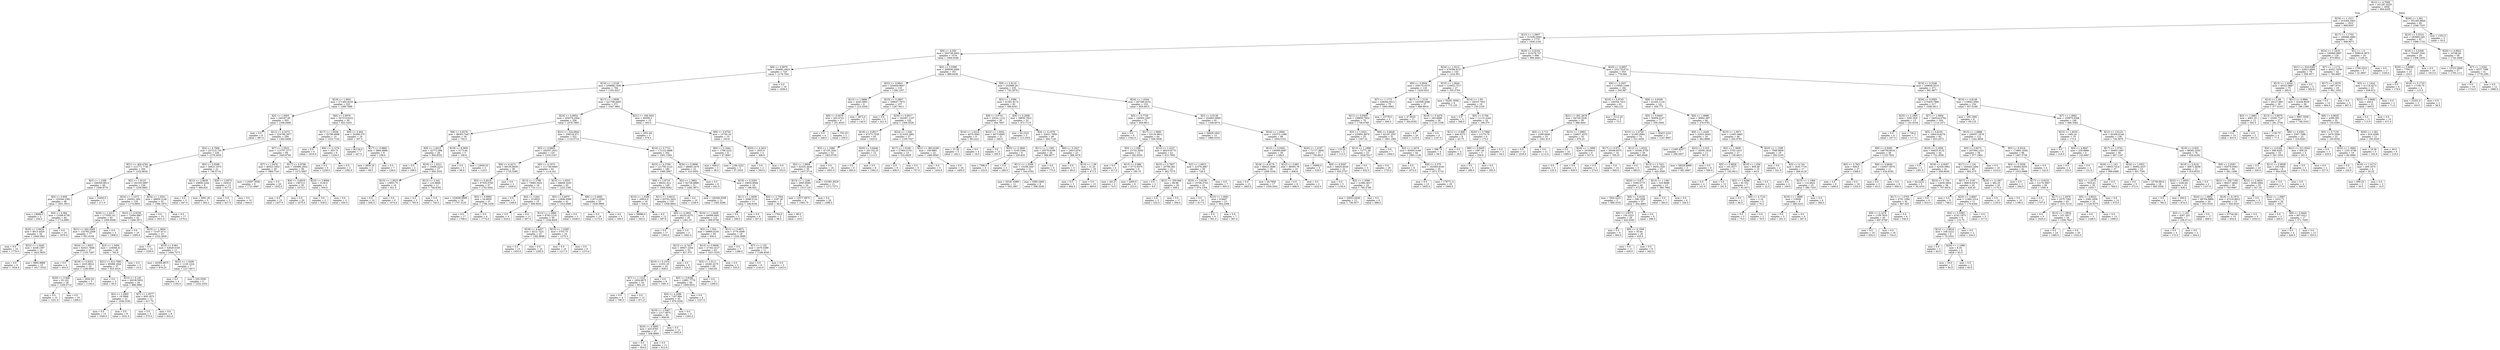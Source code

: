 digraph Tree {
node [shape=box] ;
0 [label="X[12] <= 4.7668\nmse = 331287.6255\nsamples = 2000\nvalue = 994.6205"] ;
1 [label="X[19] <= 1.1511\nmse = 315304.3563\nsamples = 1910\nvalue = 968.6047"] ;
0 -> 1 [labeldistance=2.5, labelangle=45, headlabel="True"] ;
2 [label="X[15] <= 1.0607\nmse = 313282.9361\nsamples = 1770\nvalue = 1000.2192"] ;
1 -> 2 ;
3 [label="X[9] <= 4.556\nmse = 293738.3943\nsamples = 1074\nvalue = 1084.9348"] ;
2 -> 3 ;
4 [label="X[8] <= 0.9979\nmse = 264681.6925\nsamples = 723\nvalue = 1179.7441"] ;
3 -> 4 ;
5 [label="X[16] <= 1.0128\nmse = 259888.1509\nsamples = 704\nvalue = 1162.0327"] ;
4 -> 5 ;
6 [label="X[19] <= 1.0651\nmse = 271462.9165\nsamples = 333\nvalue = 1289.7688"] ;
5 -> 6 ;
7 [label="X[4] <= 1.9303\nmse = 240187.09\nsamples = 303\nvalue = 1336.0495"] ;
6 -> 7 ;
8 [label="mse = 0.0\nsamples = 9\nvalue = 487.0"] ;
7 -> 8 ;
9 [label="X[12] <= 4.3472\nmse = 224796.2977\nsamples = 294\nvalue = 1362.0408"] ;
7 -> 9 ;
10 [label="X[4] <= 4.7906\nmse = 227215.755\nsamples = 226\nvalue = 1278.2035"] ;
9 -> 10 ;
11 [label="X[21] <= 404.4782\nmse = 212771.7745\nsamples = 205\nvalue = 1332.6634"] ;
10 -> 11 ;
12 [label="X[3] <= 1.1289\nmse = 206200.8013\nsamples = 49\nvalue = 1566.8776"] ;
11 -> 12 ;
13 [label="X[5] <= 0.858\nmse = 102044.2382\nsamples = 46\nvalue = 1651.3913"] ;
12 -> 13 ;
14 [label="mse = 13689.0\nsamples = 2\nvalue = 254.0"] ;
13 -> 14 ;
15 [label="X[4] <= 4.384\nmse = 13266.6736\nsamples = 44\nvalue = 1714.9091"] ;
13 -> 15 ;
16 [label="X[25] <= 3.9434\nmse = 8013.4429\nsamples = 34\nvalue = 1669.2941"] ;
15 -> 16 ;
17 [label="mse = 0.0\nsamples = 10\nvalue = 1779.0"] ;
16 -> 17 ;
18 [label="X[22] <= 1.0445\nmse = 4248.1597\nsamples = 24\nvalue = 1623.5833"] ;
16 -> 18 ;
19 [label="mse = 0.0\nsamples = 9\nvalue = 1634.0"] ;
18 -> 19 ;
20 [label="mse = 6692.8889\nsamples = 15\nvalue = 1617.3333"] ;
18 -> 20 ;
21 [label="mse = 0.0\nsamples = 10\nvalue = 1870.0"] ;
15 -> 21 ;
22 [label="mse = 14450.0\nsamples = 3\nvalue = 271.0"] ;
12 -> 22 ;
23 [label="X[2] <= 1.6123\nmse = 192193.0997\nsamples = 156\nvalue = 1259.0962"] ;
11 -> 23 ;
24 [label="X[24] <= 1.1072\nmse = 194501.264\nsamples = 124\nvalue = 1174.6855"] ;
23 -> 24 ;
25 [label="X[26] <= 1.2411\nmse = 177059.141\nsamples = 82\nvalue = 1009.9268"] ;
24 -> 25 ;
26 [label="X[21] <= 562.0569\nmse = 132783.2508\nsamples = 77\nvalue = 951.6104"] ;
25 -> 26 ;
27 [label="X[24] <= 1.0023\nmse = 62021.7648\nsamples = 37\nvalue = 1155.7297"] ;
26 -> 27 ;
28 [label="mse = 0.0\nsamples = 4\nvalue = 453.0"] ;
27 -> 28 ;
29 [label="X[19] <= 0.9322\nmse = 2425.9614\nsamples = 33\nvalue = 1240.9091"] ;
27 -> 29 ;
30 [label="X[20] <= 0.848\nmse = 55.102\nsamples = 28\nvalue = 1259.5714"] ;
29 -> 30 ;
31 [label="mse = 0.0\nsamples = 12\nvalue = 1251.0"] ;
30 -> 31 ;
32 [label="mse = 0.0\nsamples = 16\nvalue = 1266.0"] ;
30 -> 32 ;
33 [label="mse = 2830.24\nsamples = 5\nvalue = 1136.4"] ;
29 -> 33 ;
34 [label="X[2] <= 1.5454\nmse = 124048.41\nsamples = 40\nvalue = 762.8"] ;
26 -> 34 ;
35 [label="X[21] <= 613.7683\nmse = 85089.1644\nsamples = 37\nvalue = 823.4324"] ;
34 -> 35 ;
36 [label="mse = 0.0\nsamples = 3\nvalue = 85.0"] ;
35 -> 36 ;
37 [label="X[10] <= 6.145\nmse = 40238.5952\nsamples = 34\nvalue = 888.5882"] ;
35 -> 37 ;
38 [label="X[2] <= 1.2805\nmse = 19.5806\nsamples = 22\nvalue = 1036.3182"] ;
37 -> 38 ;
39 [label="mse = 0.0\nsamples = 13\nvalue = 1040.0"] ;
38 -> 39 ;
40 [label="mse = 0.0\nsamples = 9\nvalue = 1031.0"] ;
38 -> 40 ;
41 [label="X[7] <= 1.0577\nmse = 609.1875\nsamples = 12\nvalue = 617.75"] ;
37 -> 41 ;
42 [label="mse = 0.0\nsamples = 3\nvalue = 575.0"] ;
41 -> 42 ;
43 [label="mse = 0.0\nsamples = 9\nvalue = 632.0"] ;
41 -> 43 ;
44 [label="mse = 0.0\nsamples = 3\nvalue = 15.0"] ;
34 -> 44 ;
45 [label="mse = 0.0\nsamples = 5\nvalue = 1908.0"] ;
25 -> 45 ;
46 [label="X[22] <= 0.9239\nmse = 72084.0867\nsamples = 42\nvalue = 1496.3571"] ;
24 -> 46 ;
47 [label="mse = 0.0\nsamples = 19\nvalue = 1695.0"] ;
46 -> 47 ;
48 [label="X[25] <= 1.3854\nmse = 72107.6711\nsamples = 23\nvalue = 1332.2609"] ;
46 -> 48 ;
49 [label="mse = 0.0\nsamples = 12\nvalue = 1550.0"] ;
48 -> 49 ;
50 [label="X[19] <= 0.961\nmse = 42628.0165\nsamples = 11\nvalue = 1094.7273"] ;
48 -> 50 ;
51 [label="mse = 42304.6875\nsamples = 4\nvalue = 879.25"] ;
50 -> 51 ;
52 [label="X[22] <= 1.0209\nmse = 1120.1224\nsamples = 7\nvalue = 1217.8571"] ;
50 -> 52 ;
53 [label="mse = 0.0\nsamples = 4\nvalue = 1192.0"] ;
52 -> 53 ;
54 [label="mse = 533.5556\nsamples = 3\nvalue = 1252.3333"] ;
52 -> 54 ;
55 [label="X[24] <= 1.0351\nmse = 48650.2148\nsamples = 32\nvalue = 1586.1875"] ;
23 -> 55 ;
56 [label="mse = 0.0\nsamples = 15\nvalue = 1821.0"] ;
55 -> 56 ;
57 [label="mse = 0.0\nsamples = 17\nvalue = 1379.0"] ;
55 -> 57 ;
58 [label="X[0] <= 3.9268\nmse = 56631.1973\nsamples = 21\nvalue = 746.5714"] ;
10 -> 58 ;
59 [label="X[12] <= 2.8639\nmse = 20809.2344\nsamples = 8\nvalue = 469.625"] ;
58 -> 59 ;
60 [label="mse = 0.0\nsamples = 3\nvalue = 647.0"] ;
59 -> 60 ;
61 [label="mse = 3091.36\nsamples = 5\nvalue = 363.2"] ;
59 -> 61 ;
62 [label="X[9] <= 2.8575\nmse = 2430.0\nsamples = 13\nvalue = 917.0"] ;
58 -> 62 ;
63 [label="mse = 0.0\nsamples = 3\nvalue = 827.0"] ;
62 -> 63 ;
64 [label="mse = 0.0\nsamples = 10\nvalue = 944.0"] ;
62 -> 64 ;
65 [label="X[7] <= 1.0523\nmse = 115757.2777\nsamples = 68\nvalue = 1640.6765"] ;
9 -> 65 ;
66 [label="X[7] <= 1.0476\nmse = 46523.1653\nsamples = 29\nvalue = 1866.7241"] ;
65 -> 66 ;
67 [label="mse = 119397.5556\nsamples = 9\nvalue = 1721.6667"] ;
66 -> 67 ;
68 [label="mse = 0.0\nsamples = 20\nvalue = 1932.0"] ;
66 -> 68 ;
69 [label="X[17] <= 0.9798\nmse = 100990.2932\nsamples = 39\nvalue = 1472.5897"] ;
65 -> 69 ;
70 [label="X[4] <= 3.6919\nmse = 13872.0\nsamples = 35\nvalue = 1573.0"] ;
69 -> 70 ;
71 [label="mse = 0.0\nsamples = 15\nvalue = 1437.0"] ;
70 -> 71 ;
72 [label="mse = 0.0\nsamples = 20\nvalue = 1675.0"] ;
70 -> 72 ;
73 [label="X[23] <= 2.9084\nmse = 3136.0\nsamples = 4\nvalue = 594.0"] ;
69 -> 73 ;
74 [label="mse = 0.0\nsamples = 2\nvalue = 538.0"] ;
73 -> 74 ;
75 [label="mse = 0.0\nsamples = 2\nvalue = 650.0"] ;
73 -> 75 ;
76 [label="X[6] <= 2.9676\nmse = 347219.6222\nsamples = 30\nvalue = 822.3333"] ;
6 -> 76 ;
77 [label="X[17] <= 1.0036\nmse = 32796.4898\nsamples = 14\nvalue = 1410.7143"] ;
76 -> 77 ;
78 [label="mse = 0.0\nsamples = 6\nvalue = 1619.0"] ;
77 -> 78 ;
79 [label="X[6] <= 2.1276\nmse = 453.75\nsamples = 8\nvalue = 1254.5"] ;
77 -> 79 ;
80 [label="mse = 0.0\nsamples = 5\nvalue = 1238.0"] ;
79 -> 80 ;
81 [label="mse = 0.0\nsamples = 3\nvalue = 1282.0"] ;
79 -> 81 ;
82 [label="X[0] <= 3.464\nmse = 54368.375\nsamples = 16\nvalue = 307.5"] ;
76 -> 82 ;
83 [label="mse = 82134.0\nsamples = 7\nvalue = 447.0"] ;
82 -> 83 ;
84 [label="X[17] <= 0.9893\nmse = 5864.8889\nsamples = 9\nvalue = 199.0"] ;
82 -> 84 ;
85 [label="mse = 4830.25\nsamples = 2\nvalue = 69.5"] ;
84 -> 85 ;
86 [label="mse = 0.0\nsamples = 7\nvalue = 236.0"] ;
84 -> 86 ;
87 [label="X[17] <= 1.0656\nmse = 221708.4405\nsamples = 371\nvalue = 1047.3801"] ;
5 -> 87 ;
88 [label="X[24] <= 0.9954\nmse = 204576.3364\nsamples = 356\nvalue = 1078.7865"] ;
87 -> 88 ;
89 [label="X[8] <= 0.9278\nmse = 98363.7647\nsamples = 34\nvalue = 702.0"] ;
88 -> 89 ;
90 [label="X[9] <= 1.9215\nmse = 42772.088\nsamples = 29\nvalue = 804.6552"] ;
89 -> 90 ;
91 [label="mse = 0.0\nsamples = 2\nvalue = 188.0"] ;
90 -> 91 ;
92 [label="X[16] <= 1.0311\nmse = 15686.2222\nsamples = 27\nvalue = 850.3333"] ;
90 -> 92 ;
93 [label="X[15] <= 1.0023\nmse = 13953.75\nsamples = 16\nvalue = 921.5"] ;
92 -> 93 ;
94 [label="mse = 0.0\nsamples = 10\nvalue = 830.0"] ;
93 -> 94 ;
95 [label="mse = 0.0\nsamples = 6\nvalue = 1074.0"] ;
93 -> 95 ;
96 [label="X[12] <= 2.542\nmse = 123.9669\nsamples = 11\nvalue = 746.8182"] ;
92 -> 96 ;
97 [label="mse = 0.0\nsamples = 3\nvalue = 765.0"] ;
96 -> 97 ;
98 [label="mse = 0.0\nsamples = 8\nvalue = 740.0"] ;
96 -> 98 ;
99 [label="X[18] <= 8.0691\nmse = 5173.44\nsamples = 5\nvalue = 106.6"] ;
89 -> 99 ;
100 [label="mse = 0.0\nsamples = 3\nvalue = 98.0"] ;
99 -> 100 ;
101 [label="mse = 12656.25\nsamples = 2\nvalue = 119.5"] ;
99 -> 101 ;
102 [label="X[21] <= 524.6844\nmse = 199218.071\nsamples = 322\nvalue = 1118.5714"] ;
88 -> 102 ;
103 [label="X[3] <= 0.9603\nmse = 182557.3531\nsamples = 120\nvalue = 1316.2167"] ;
102 -> 103 ;
104 [label="X[6] <= 4.4271\nmse = 69136.8639\nsamples = 39\nvalue = 1735.5385"] ;
103 -> 104 ;
105 [label="X[5] <= 0.8218\nmse = 67555.0782\nsamples = 37\nvalue = 1752.0541"] ;
104 -> 105 ;
106 [label="mse = 152648.5898\nsamples = 16\nvalue = 1707.3125"] ;
105 -> 106 ;
107 [label="X[3] <= 0.8965\nmse = 34.6939\nsamples = 21\nvalue = 1786.1429"] ;
105 -> 107 ;
108 [label="mse = 0.0\nsamples = 17\nvalue = 1789.0"] ;
107 -> 108 ;
109 [label="mse = 0.0\nsamples = 4\nvalue = 1774.0"] ;
107 -> 109 ;
110 [label="mse = 0.0\nsamples = 2\nvalue = 1430.0"] ;
104 -> 110 ;
111 [label="X[0] <= 4.1873\nmse = 111746.0945\nsamples = 81\nvalue = 1114.321"] ;
103 -> 111 ;
112 [label="X[13] <= 1.2786\nmse = 75883.5432\nsamples = 18\nvalue = 733.1111"] ;
111 -> 112 ;
113 [label="mse = 0.0\nsamples = 3\nvalue = 1349.0"] ;
112 -> 113 ;
114 [label="X[0] <= 3.043\nmse = 23.6622\nsamples = 15\nvalue = 609.9333"] ;
112 -> 114 ;
115 [label="mse = 0.0\nsamples = 4\nvalue = 618.0"] ;
114 -> 115 ;
116 [label="mse = 0.0\nsamples = 11\nvalue = 607.0"] ;
114 -> 116 ;
117 [label="X[15] <= 1.0553\nmse = 68609.3243\nsamples = 63\nvalue = 1223.2381"] ;
111 -> 117 ;
118 [label="X[5] <= 0.8975\nmse = 12846.9566\nsamples = 41\nvalue = 1323.6585"] ;
117 -> 118 ;
119 [label="X[13] <= 1.2889\nmse = 8793.1216\nsamples = 39\nvalue = 1338.8205"] ;
118 -> 119 ;
120 [label="X[18] <= 8.4427\nmse = 6212.7221\nsamples = 23\nvalue = 1382.8696"] ;
119 -> 120 ;
121 [label="mse = 0.0\nsamples = 13\nvalue = 1452.0"] ;
120 -> 121 ;
122 [label="mse = 0.0\nsamples = 10\nvalue = 1293.0"] ;
120 -> 122 ;
123 [label="X[15] <= 1.0285\nmse = 5703.75\nsamples = 16\nvalue = 1275.5"] ;
119 -> 123 ;
124 [label="mse = 0.0\nsamples = 10\nvalue = 1217.0"] ;
123 -> 124 ;
125 [label="mse = 0.0\nsamples = 6\nvalue = 1373.0"] ;
123 -> 125 ;
126 [label="mse = 0.0\nsamples = 2\nvalue = 1028.0"] ;
118 -> 126 ;
127 [label="X[6] <= 5.3685\nmse = 118712.6281\nsamples = 22\nvalue = 1036.0909"] ;
117 -> 127 ;
128 [label="mse = 0.0\nsamples = 19\nvalue = 1173.0"] ;
127 -> 128 ;
129 [label="mse = 0.0\nsamples = 3\nvalue = 169.0"] ;
127 -> 129 ;
130 [label="X[10] <= 5.7731\nmse = 172123.5888\nsamples = 202\nvalue = 1001.1584"] ;
102 -> 130 ;
131 [label="X[23] <= 4.2706\nmse = 121792.3122\nsamples = 180\nvalue = 1085.5667"] ;
130 -> 131 ;
132 [label="X[9] <= 2.8719\nmse = 86241.612\nsamples = 149\nvalue = 1000.9262"] ;
131 -> 132 ;
133 [label="X[15] <= 1.0348\nmse = 20910.0\nsamples = 16\nvalue = 526.0"] ;
132 -> 133 ;
134 [label="mse = 38988.0\nsamples = 4\nvalue = 343.0"] ;
133 -> 134 ;
135 [label="mse = 0.0\nsamples = 12\nvalue = 587.0"] ;
133 -> 135 ;
136 [label="X[11] <= 0.8415\nmse = 63702.3422\nsamples = 133\nvalue = 1058.0602"] ;
132 -> 136 ;
137 [label="X[0] <= 4.2603\nmse = 44232.4275\nsamples = 20\nvalue = 1391.35"] ;
136 -> 137 ;
138 [label="mse = 0.0\nsamples = 17\nvalue = 1303.0"] ;
137 -> 138 ;
139 [label="mse = 0.0\nsamples = 3\nvalue = 1892.0"] ;
137 -> 139 ;
140 [label="X[16] <= 1.0428\nmse = 44008.0481\nsamples = 113\nvalue = 999.0708"] ;
136 -> 140 ;
141 [label="X[2] <= 1.554\nmse = 39985.0105\nsamples = 95\nvalue = 956.0"] ;
140 -> 141 ;
142 [label="X[12] <= 4.7415\nmse = 39927.2344\nsamples = 32\nvalue = 827.375"] ;
141 -> 142 ;
143 [label="X[10] <= 5.1474\nmse = 12331.25\nsamples = 24\nvalue = 928.5"] ;
142 -> 143 ;
144 [label="X[7] <= 1.1315\nmse = 1054.6875\nsamples = 16\nvalue = 852.25"] ;
143 -> 144 ;
145 [label="mse = 0.0\nsamples = 4\nvalue = 796.0"] ;
144 -> 145 ;
146 [label="mse = 0.0\nsamples = 12\nvalue = 871.0"] ;
144 -> 146 ;
147 [label="mse = 0.0\nsamples = 8\nvalue = 1081.0"] ;
143 -> 147 ;
148 [label="mse = 0.0\nsamples = 8\nvalue = 524.0"] ;
142 -> 148 ;
149 [label="X[13] <= 0.9608\nmse = 27342.4127\nsamples = 63\nvalue = 1021.3333"] ;
141 -> 149 ;
150 [label="X[3] <= 1.0111\nmse = 16292.2275\nsamples = 60\nvalue = 1045.65"] ;
149 -> 150 ;
151 [label="X[5] <= 0.8346\nmse = 12881.7776\nsamples = 49\nvalue = 1009.6531"] ;
150 -> 151 ;
152 [label="X[0] <= 4.1096\nmse = 7167.894\nsamples = 43\nvalue = 979.3256"] ;
151 -> 152 ;
153 [label="X[19] <= 1.0467\nmse = 1217.4975\nsamples = 40\nvalue = 958.05"] ;
152 -> 153 ;
154 [label="X[25] <= 3.5993\nmse = 425.8765\nsamples = 27\nvalue = 936.8889"] ;
153 -> 154 ;
155 [label="mse = 0.0\nsamples = 16\nvalue = 954.0"] ;
154 -> 155 ;
156 [label="mse = 0.0\nsamples = 11\nvalue = 912.0"] ;
154 -> 156 ;
157 [label="mse = 0.0\nsamples = 13\nvalue = 1002.0"] ;
153 -> 157 ;
158 [label="mse = 0.0\nsamples = 3\nvalue = 1263.0"] ;
152 -> 158 ;
159 [label="mse = 0.0\nsamples = 6\nvalue = 1227.0"] ;
151 -> 159 ;
160 [label="mse = 0.0\nsamples = 11\nvalue = 1206.0"] ;
150 -> 160 ;
161 [label="mse = 0.0\nsamples = 3\nvalue = 535.0"] ;
149 -> 161 ;
162 [label="X[11] <= 0.8971\nmse = 3776.4599\nsamples = 18\nvalue = 1226.3889"] ;
140 -> 162 ;
163 [label="mse = 0.0\nsamples = 7\nvalue = 1286.0"] ;
162 -> 163 ;
164 [label="X[7] <= 1.132\nmse = 2479.3388\nsamples = 11\nvalue = 1188.4545"] ;
162 -> 164 ;
165 [label="mse = 0.0\nsamples = 6\nvalue = 1143.0"] ;
164 -> 165 ;
166 [label="mse = 0.0\nsamples = 5\nvalue = 1243.0"] ;
164 -> 166 ;
167 [label="X[2] <= 1.3862\nmse = 92728.6889\nsamples = 31\nvalue = 1492.3871"] ;
131 -> 167 ;
168 [label="mse = 0.0\nsamples = 10\nvalue = 1339.0"] ;
167 -> 168 ;
169 [label="mse = 120346.5306\nsamples = 21\nvalue = 1565.4286"] ;
167 -> 169 ;
170 [label="X[26] <= 0.9698\nmse = 48685.2479\nsamples = 22\nvalue = 310.5455"] ;
130 -> 170 ;
171 [label="mse = 0.0\nsamples = 6\nvalue = 641.0"] ;
170 -> 171 ;
172 [label="X[18] <= 5.3293\nmse = 10635.8594\nsamples = 16\nvalue = 186.625"] ;
170 -> 172 ;
173 [label="X[11] <= 1.0939\nmse = 2098.5124\nsamples = 11\nvalue = 248.8182"] ;
172 -> 173 ;
174 [label="mse = 0.0\nsamples = 5\nvalue = 299.0"] ;
173 -> 174 ;
175 [label="mse = 0.0\nsamples = 6\nvalue = 207.0"] ;
173 -> 175 ;
176 [label="X[0] <= 3.7504\nmse = 2187.36\nsamples = 5\nvalue = 49.8"] ;
172 -> 176 ;
177 [label="mse = 1764.0\nsamples = 2\nvalue = 96.0"] ;
176 -> 177 ;
178 [label="mse = 98.0\nsamples = 3\nvalue = 19.0"] ;
176 -> 178 ;
179 [label="X[21] <= 169.3451\nmse = 49309.2\nsamples = 15\nvalue = 302.0"] ;
87 -> 179 ;
180 [label="mse = 1831.84\nsamples = 5\nvalue = 578.4"] ;
179 -> 180 ;
181 [label="X[8] <= 0.9754\nmse = 15750.16\nsamples = 10\nvalue = 163.8"] ;
179 -> 181 ;
182 [label="X[0] <= 3.1644\nmse = 1796.2222\nsamples = 6\nvalue = 67.6667"] ;
181 -> 182 ;
183 [label="mse = 648.0\nsamples = 3\nvalue = 38.0"] ;
182 -> 183 ;
184 [label="mse = 1184.2222\nsamples = 3\nvalue = 97.3333"] ;
182 -> 184 ;
185 [label="X[25] <= 4.3431\nmse = 2025.0\nsamples = 4\nvalue = 308.0"] ;
181 -> 185 ;
186 [label="mse = 0.0\nsamples = 2\nvalue = 263.0"] ;
185 -> 186 ;
187 [label="mse = 0.0\nsamples = 2\nvalue = 353.0"] ;
185 -> 187 ;
188 [label="mse = 0.0\nsamples = 19\nvalue = 1836.0"] ;
4 -> 188 ;
189 [label="X[0] <= 3.5399\nmse = 296936.2806\nsamples = 351\nvalue = 889.6439"] ;
3 -> 189 ;
190 [label="X[22] <= 0.9841\nmse = 254659.8647\nsamples = 116\nvalue = 1186.1207"] ;
189 -> 190 ;
191 [label="X[13] <= 1.0886\nmse = 4245.5802\nsamples = 9\nvalue = 214.5556"] ;
190 -> 191 ;
192 [label="X[8] <= 0.9479\nmse = 263.4722\nsamples = 6\nvalue = 251.8333"] ;
191 -> 192 ;
193 [label="mse = 0.0\nsamples = 4\nvalue = 248.0"] ;
192 -> 193 ;
194 [label="mse = 702.25\nsamples = 2\nvalue = 259.5"] ;
192 -> 194 ;
195 [label="mse = 3872.0\nsamples = 3\nvalue = 140.0"] ;
191 -> 195 ;
196 [label="X[10] <= 5.2897\nmse = 189647.7972\nsamples = 107\nvalue = 1267.8411"] ;
190 -> 196 ;
197 [label="mse = 0.0\nsamples = 5\nvalue = 421.0"] ;
196 -> 197 ;
198 [label="X[20] <= 0.9017\nmse = 162067.1107\nsamples = 102\nvalue = 1309.3529"] ;
196 -> 198 ;
199 [label="X[18] <= 9.8517\nmse = 97273.7538\nsamples = 65\nvalue = 1423.0"] ;
198 -> 199 ;
200 [label="X[3] <= 1.1689\nmse = 47155.1641\nsamples = 53\nvalue = 1493.0755"] ;
199 -> 200 ;
201 [label="X[3] <= 1.0906\nmse = 62335.4449\nsamples = 35\nvalue = 1437.5714"] ;
200 -> 201 ;
202 [label="X[13] <= 1.1246\nmse = 3093.8594\nsamples = 24\nvalue = 1513.125"] ;
201 -> 202 ;
203 [label="mse = 12577.6875\nsamples = 4\nvalue = 1583.75"] ;
202 -> 203 ;
204 [label="mse = 0.0\nsamples = 20\nvalue = 1499.0"] ;
202 -> 204 ;
205 [label="mse = 151961.6529\nsamples = 11\nvalue = 1272.7273"] ;
201 -> 205 ;
206 [label="mse = 0.0\nsamples = 18\nvalue = 1601.0"] ;
200 -> 206 ;
207 [label="X[20] <= 0.8446\nmse = 201152.25\nsamples = 12\nvalue = 1113.5"] ;
199 -> 207 ;
208 [label="mse = 0.0\nsamples = 6\nvalue = 665.0"] ;
207 -> 208 ;
209 [label="mse = 0.0\nsamples = 6\nvalue = 1562.0"] ;
207 -> 209 ;
210 [label="X[24] <= 1.036\nmse = 213343.3981\nsamples = 37\nvalue = 1109.7027"] ;
198 -> 210 ;
211 [label="X[17] <= 1.0108\nmse = 27964.5153\nsamples = 14\nvalue = 532.6429"] ;
210 -> 211 ;
212 [label="mse = 0.0\nsamples = 9\nvalue = 408.0"] ;
211 -> 212 ;
213 [label="mse = 0.0\nsamples = 5\nvalue = 757.0"] ;
211 -> 213 ;
214 [label="X[21] <= 863.8168\nmse = 108.9981\nsamples = 23\nvalue = 1460.9565"] ;
210 -> 214 ;
215 [label="mse = 0.0\nsamples = 3\nvalue = 1434.0"] ;
214 -> 215 ;
216 [label="mse = 0.0\nsamples = 20\nvalue = 1465.0"] ;
214 -> 216 ;
217 [label="X[9] <= 5.8119\nmse = 252999.29\nsamples = 235\nvalue = 743.2979"] ;
189 -> 217 ;
218 [label="X[3] <= 1.0386\nmse = 41581.8174\nsamples = 82\nvalue = 396.6341"] ;
217 -> 218 ;
219 [label="X[8] <= 0.9741\nmse = 19241.1122\nsamples = 30\nvalue = 264.7667"] ;
218 -> 219 ;
220 [label="X[16] <= 1.0314\nmse = 4075.5062\nsamples = 9\nvalue = 89.2222"] ;
219 -> 220 ;
221 [label="mse = 31.36\nsamples = 5\nvalue = 146.2"] ;
220 -> 221 ;
222 [label="mse = 0.0\nsamples = 4\nvalue = 18.0"] ;
220 -> 222 ;
223 [label="X[22] <= 1.0052\nmse = 6873.8095\nsamples = 21\nvalue = 340.0"] ;
219 -> 223 ;
224 [label="mse = 0.0\nsamples = 13\nvalue = 395.0"] ;
223 -> 224 ;
225 [label="X[25] <= 5.3845\nmse = 5140.2344\nsamples = 8\nvalue = 250.625"] ;
223 -> 225 ;
226 [label="mse = 7396.0\nsamples = 5\nvalue = 233.0"] ;
225 -> 226 ;
227 [label="mse = 0.0\nsamples = 3\nvalue = 280.0"] ;
225 -> 227 ;
228 [label="X[9] <= 5.2008\nmse = 38650.7822\nsamples = 52\nvalue = 472.7115"] ;
218 -> 228 ;
229 [label="mse = 64.2222\nsamples = 3\nvalue = 113.3333"] ;
228 -> 229 ;
230 [label="X[4] <= 6.1679\nmse = 32621.7959\nsamples = 49\nvalue = 494.7143"] ;
228 -> 230 ;
231 [label="X[11] <= 1.1383\nmse = 20576.6169\nsamples = 26\nvalue = 588.8077"] ;
230 -> 231 ;
232 [label="X[11] <= 1.0309\nmse = 15256.3447\nsamples = 21\nvalue = 544.4762"] ;
231 -> 232 ;
233 [label="mse = 20181.6389\nsamples = 12\nvalue = 503.1667"] ;
232 -> 233 ;
234 [label="mse = 3380.2469\nsamples = 9\nvalue = 599.5556"] ;
232 -> 234 ;
235 [label="mse = 0.0\nsamples = 5\nvalue = 775.0"] ;
231 -> 235 ;
236 [label="X[6] <= 5.1927\nmse = 24915.879\nsamples = 23\nvalue = 388.3478"] ;
230 -> 236 ;
237 [label="mse = 0.0\nsamples = 5\nvalue = 89.0"] ;
236 -> 237 ;
238 [label="X[14] <= 1.09\nmse = 31.25\nsamples = 18\nvalue = 471.5"] ;
236 -> 238 ;
239 [label="mse = 0.0\nsamples = 3\nvalue = 484.0"] ;
238 -> 239 ;
240 [label="mse = 0.0\nsamples = 15\nvalue = 469.0"] ;
238 -> 240 ;
241 [label="X[24] <= 1.0344\nmse = 267380.8152\nsamples = 153\nvalue = 929.0915"] ;
217 -> 241 ;
242 [label="X[5] <= 0.7758\nmse = 144502.2307\nsamples = 72\nvalue = 659.8611"] ;
241 -> 242 ;
243 [label="mse = 0.0\nsamples = 8\nvalue = 1542.0"] ;
242 -> 243 ;
244 [label="X[17] <= 1.0995\nmse = 53134.9912\nsamples = 64\nvalue = 549.5938"] ;
242 -> 244 ;
245 [label="X[3] <= 1.048\nmse = 15732.3056\nsamples = 12\nvalue = 262.8333"] ;
244 -> 245 ;
246 [label="mse = 0.0\nsamples = 4\nvalue = 417.0"] ;
245 -> 246 ;
247 [label="X[13] <= 0.986\nmse = 5772.9375\nsamples = 8\nvalue = 185.75"] ;
245 -> 247 ;
248 [label="mse = 441.0\nsamples = 2\nvalue = 74.0"] ;
247 -> 248 ;
249 [label="mse = 2000.0\nsamples = 6\nvalue = 223.0"] ;
247 -> 249 ;
250 [label="X[12] <= 1.2237\nmse = 38410.6775\nsamples = 52\nvalue = 615.7692"] ;
244 -> 250 ;
251 [label="X[23] <= 3.7837\nmse = 20768.562\nsamples = 22\nvalue = 462.7273"] ;
250 -> 251 ;
252 [label="mse = 0.0\nsamples = 2\nvalue = 8.0"] ;
251 -> 252 ;
253 [label="X[21] <= 350.906\nmse = 99.96\nsamples = 20\nvalue = 508.2"] ;
251 -> 253 ;
254 [label="mse = 0.0\nsamples = 3\nvalue = 532.0"] ;
253 -> 254 ;
255 [label="mse = 0.0\nsamples = 17\nvalue = 504.0"] ;
253 -> 255 ;
256 [label="X[2] <= 1.6915\nmse = 21576.4667\nsamples = 30\nvalue = 728.0"] ;
250 -> 256 ;
257 [label="X[25] <= 3.8156\nmse = 15706.3743\nsamples = 23\nvalue = 674.1304"] ;
256 -> 257 ;
258 [label="mse = 0.0\nsamples = 10\nvalue = 817.0"] ;
257 -> 258 ;
259 [label="X[15] <= 1.0091\nmse = 8.9467\nsamples = 13\nvalue = 564.2308"] ;
257 -> 259 ;
260 [label="mse = 0.0\nsamples = 6\nvalue = 561.0"] ;
259 -> 260 ;
261 [label="mse = 0.0\nsamples = 7\nvalue = 567.0"] ;
259 -> 261 ;
262 [label="mse = 0.0\nsamples = 7\nvalue = 905.0"] ;
256 -> 262 ;
263 [label="X[3] <= 0.9138\nmse = 254903.0069\nsamples = 81\nvalue = 1168.4074"] ;
241 -> 263 ;
264 [label="mse = 54629.1822\nsamples = 15\nvalue = 1889.5333"] ;
263 -> 264 ;
265 [label="X[24] <= 1.0692\nmse = 155372.1589\nsamples = 66\nvalue = 1004.5152"] ;
263 -> 265 ;
266 [label="X[12] <= 3.0454\nmse = 130990.6667\nsamples = 39\nvalue = 1188.0"] ;
265 -> 266 ;
267 [label="X[18] <= 8.6179\nmse = 88422.3686\nsamples = 29\nvalue = 1309.1034"] ;
266 -> 267 ;
268 [label="mse = 0.0\nsamples = 12\nvalue = 1663.0"] ;
267 -> 268 ;
269 [label="mse = 26.7958\nsamples = 17\nvalue = 1059.2941"] ;
267 -> 269 ;
270 [label="X[12] <= 3.993\nmse = 88565.76\nsamples = 10\nvalue = 836.8"] ;
266 -> 270 ;
271 [label="mse = 0.0\nsamples = 8\nvalue = 688.0"] ;
270 -> 271 ;
272 [label="mse = 0.0\nsamples = 2\nvalue = 1432.0"] ;
270 -> 272 ;
273 [label="X[26] <= 1.2197\nmse = 71717.3608\nsamples = 27\nvalue = 739.4815"] ;
265 -> 273 ;
274 [label="mse = 16900.0\nsamples = 5\nvalue = 318.0"] ;
273 -> 274 ;
275 [label="X[8] <= 0.9287\nmse = 34625.6529\nsamples = 22\nvalue = 835.2727"] ;
273 -> 275 ;
276 [label="mse = 0.0\nsamples = 3\nvalue = 1150.0"] ;
275 -> 276 ;
277 [label="X[2] <= 1.3586\nmse = 21983.4017\nsamples = 19\nvalue = 785.5789"] ;
275 -> 277 ;
278 [label="mse = 25053.4438\nsamples = 13\nvalue = 738.3077"] ;
277 -> 278 ;
279 [label="mse = 0.0\nsamples = 6\nvalue = 888.0"] ;
277 -> 279 ;
280 [label="X[20] <= 0.8104\nmse = 315278.727\nsamples = 696\nvalue = 869.4943"] ;
2 -> 280 ;
281 [label="X[24] <= 1.0215\nmse = 479394.9137\nsamples = 143\nvalue = 1222.951"] ;
280 -> 281 ;
282 [label="X[6] <= 5.0044\nmse = 339175.4378\nsamples = 116\nvalue = 1429.5431"] ;
281 -> 282 ;
283 [label="X[7] <= 1.1773\nmse = 228264.5913\nsamples = 79\nvalue = 1683.6962"] ;
282 -> 283 ;
284 [label="X[11] <= 0.9405\nmse = 158850.7832\nsamples = 76\nvalue = 1738.0789"] ;
283 -> 284 ;
285 [label="X[3] <= 1.0321\nmse = 235891.8976\nsamples = 25\nvalue = 1507.32"] ;
284 -> 285 ;
286 [label="mse = 110.25\nsamples = 2\nvalue = 113.5"] ;
285 -> 286 ;
287 [label="X[13] <= 1.1898\nmse = 72771.38\nsamples = 23\nvalue = 1628.5217"] ;
285 -> 287 ;
288 [label="mse = 0.0\nsamples = 3\nvalue = 932.0"] ;
287 -> 288 ;
289 [label="mse = 0.0\nsamples = 20\nvalue = 1733.0"] ;
287 -> 289 ;
290 [label="X[8] <= 0.9028\nmse = 82187.2557\nsamples = 51\nvalue = 1851.1961"] ;
284 -> 290 ;
291 [label="mse = 0.0\nsamples = 7\nvalue = 1594.0"] ;
290 -> 291 ;
292 [label="X[2] <= 1.4479\nmse = 83064.4189\nsamples = 44\nvalue = 1892.1136"] ;
290 -> 292 ;
293 [label="mse = 0.0\nsamples = 9\nvalue = 1972.0"] ;
292 -> 293 ;
294 [label="X[6] <= 3.379\nmse = 102360.8163\nsamples = 35\nvalue = 1871.5714"] ;
292 -> 294 ;
295 [label="mse = 0.0\nsamples = 15\nvalue = 1855.0"] ;
294 -> 295 ;
296 [label="mse = 178771.0\nsamples = 20\nvalue = 1884.0"] ;
294 -> 296 ;
297 [label="mse = 13778.0\nsamples = 3\nvalue = 306.0"] ;
283 -> 297 ;
298 [label="X[17] <= 1.2133\nmse = 143598.2586\nsamples = 37\nvalue = 886.8919"] ;
282 -> 298 ;
299 [label="mse = 47.6033\nsamples = 11\nvalue = 304.8182"] ;
298 -> 299 ;
300 [label="X[18] <= 5.4479\nmse = 343.6686\nsamples = 26\nvalue = 1133.1538"] ;
298 -> 300 ;
301 [label="mse = 0.0\nsamples = 20\nvalue = 1123.0"] ;
300 -> 301 ;
302 [label="mse = 0.0\nsamples = 6\nvalue = 1167.0"] ;
300 -> 302 ;
303 [label="X[15] <= 1.0644\nmse = 110652.7517\nsamples = 27\nvalue = 335.3704"] ;
281 -> 303 ;
304 [label="mse = 55291.3594\nsamples = 8\nvalue = 775.125"] ;
303 -> 304 ;
305 [label="X[14] <= 1.09\nmse = 18253.7452\nsamples = 19\nvalue = 150.2105"] ;
303 -> 305 ;
306 [label="mse = 0.0\nsamples = 3\nvalue = 368.0"] ;
305 -> 306 ;
307 [label="X[5] <= 0.764\nmse = 11115.2344\nsamples = 16\nvalue = 109.375"] ;
305 -> 307 ;
308 [label="X[11] <= 0.898\nmse = 446.4375\nsamples = 8\nvalue = 43.75"] ;
307 -> 308 ;
309 [label="mse = 396.75\nsamples = 4\nvalue = 59.5"] ;
308 -> 309 ;
310 [label="mse = 0.0\nsamples = 4\nvalue = 28.0"] ;
308 -> 310 ;
311 [label="X[20] <= 0.7866\nmse = 13170.75\nsamples = 8\nvalue = 175.0"] ;
307 -> 311 ;
312 [label="X[8] <= 0.9405\nmse = 1987.44\nsamples = 5\nvalue = 259.6"] ;
311 -> 312 ;
313 [label="mse = 0.0\nsamples = 3\nvalue = 296.0"] ;
312 -> 313 ;
314 [label="mse = 0.0\nsamples = 2\nvalue = 205.0"] ;
312 -> 314 ;
315 [label="mse = 0.0\nsamples = 3\nvalue = 34.0"] ;
311 -> 315 ;
316 [label="X[20] <= 0.8957\nmse = 232179.9731\nsamples = 553\nvalue = 778.094"] ;
280 -> 316 ;
317 [label="X[6] <= 2.2457\nmse = 115845.1308\nsamples = 182\nvalue = 545.967"] ;
316 -> 317 ;
318 [label="X[10] <= 5.9745\nmse = 100354.7412\nsamples = 41\nvalue = 942.122"] ;
317 -> 318 ;
319 [label="X[21] <= 901.2678\nmse = 64749.3228\nsamples = 39\nvalue = 986.5641"] ;
318 -> 319 ;
320 [label="X[0] <= 3.712\nmse = 2299.6446\nsamples = 23\nvalue = 1061.913"] ;
319 -> 320 ;
321 [label="mse = 0.0\nsamples = 12\nvalue = 1016.0"] ;
320 -> 321 ;
322 [label="mse = 0.0\nsamples = 11\nvalue = 1112.0"] ;
320 -> 322 ;
323 [label="X[15] <= 1.0983\nmse = 134627.4375\nsamples = 16\nvalue = 878.25"] ;
319 -> 323 ;
324 [label="mse = 0.0\nsamples = 10\nvalue = 1089.0"] ;
323 -> 324 ;
325 [label="X[24] <= 1.1698\nmse = 161604.0\nsamples = 6\nvalue = 527.0"] ;
323 -> 325 ;
326 [label="mse = 0.0\nsamples = 3\nvalue = 125.0"] ;
325 -> 326 ;
327 [label="mse = 0.0\nsamples = 3\nvalue = 929.0"] ;
325 -> 327 ;
328 [label="mse = 5112.25\nsamples = 2\nvalue = 75.5"] ;
318 -> 328 ;
329 [label="X[8] <= 0.9349\nmse = 61445.1116\nsamples = 141\nvalue = 430.773"] ;
317 -> 329 ;
330 [label="X[5] <= 0.9445\nmse = 50459.2147\nsamples = 77\nvalue = 559.3506"] ;
329 -> 330 ;
331 [label="X[15] <= 1.0759\nmse = 31285.5984\nsamples = 74\nvalue = 531.4459"] ;
330 -> 331 ;
332 [label="X[17] <= 0.972\nmse = 35038.9375\nsamples = 16\nvalue = 769.25"] ;
331 -> 332 ;
333 [label="mse = 0.0\nsamples = 2\nvalue = 274.0"] ;
332 -> 333 ;
334 [label="mse = 0.0\nsamples = 14\nvalue = 840.0"] ;
332 -> 334 ;
335 [label="X[12] <= 1.6332\nmse = 10346.4759\nsamples = 58\nvalue = 465.8448"] ;
331 -> 335 ;
336 [label="mse = 0.0\nsamples = 5\nvalue = 683.0"] ;
335 -> 336 ;
337 [label="X[12] <= 3.7421\nmse = 6454.1545\nsamples = 53\nvalue = 445.3585"] ;
335 -> 337 ;
338 [label="X[20] <= 0.871\nmse = 5299.5775\nsamples = 40\nvalue = 472.85"] ;
337 -> 338 ;
339 [label="mse = 7854.2222\nsamples = 3\nvalue = 699.3333"] ;
338 -> 339 ;
340 [label="X[8] <= 0.9156\nmse = 596.1958\nsamples = 37\nvalue = 454.4865"] ;
338 -> 340 ;
341 [label="X[9] <= 2.8575\nmse = 154.1023\nsamples = 29\nvalue = 443.0345"] ;
340 -> 341 ;
342 [label="mse = 0.0\nsamples = 9\nvalue = 460.0"] ;
341 -> 342 ;
343 [label="X[0] <= 4.1506\nmse = 35.64\nsamples = 20\nvalue = 435.4"] ;
341 -> 343 ;
344 [label="mse = 0.0\nsamples = 11\nvalue = 430.0"] ;
343 -> 344 ;
345 [label="mse = 0.0\nsamples = 9\nvalue = 442.0"] ;
343 -> 345 ;
346 [label="mse = 0.0\nsamples = 8\nvalue = 496.0"] ;
340 -> 346 ;
347 [label="X[13] <= 1.1381\nmse = 525.8698\nsamples = 13\nvalue = 360.7692"] ;
337 -> 347 ;
348 [label="mse = 0.0\nsamples = 7\nvalue = 382.0"] ;
347 -> 348 ;
349 [label="mse = 0.0\nsamples = 6\nvalue = 336.0"] ;
347 -> 349 ;
350 [label="mse = 30422.2222\nsamples = 3\nvalue = 1247.6667"] ;
330 -> 350 ;
351 [label="X[9] <= 1.6986\nmse = 30841.697\nsamples = 64\nvalue = 276.0781"] ;
329 -> 351 ;
352 [label="X[9] <= 1.4248\nmse = 32831.6543\nsamples = 18\nvalue = 462.8889"] ;
351 -> 352 ;
353 [label="mse = 11465.6327\nsamples = 7\nvalue = 299.2857"] ;
352 -> 353 ;
354 [label="X[23] <= 3.323\nmse = 18556.1818\nsamples = 11\nvalue = 567.0"] ;
352 -> 354 ;
355 [label="mse = 58026.8889\nsamples = 3\nvalue = 481.6667"] ;
354 -> 355 ;
356 [label="mse = 0.0\nsamples = 8\nvalue = 599.0"] ;
354 -> 356 ;
357 [label="X[15] <= 1.0971\nmse = 11063.5865\nsamples = 46\nvalue = 202.9783"] ;
351 -> 357 ;
358 [label="X[2] <= 1.3939\nmse = 3762.1015\nsamples = 27\nvalue = 139.4815"] ;
357 -> 358 ;
359 [label="X[5] <= 0.8838\nmse = 161.9377\nsamples = 17\nvalue = 183.9412"] ;
358 -> 359 ;
360 [label="mse = 0.0\nsamples = 4\nvalue = 161.0"] ;
359 -> 360 ;
361 [label="mse = 0.0\nsamples = 13\nvalue = 191.0"] ;
359 -> 361 ;
362 [label="X[19] <= 1.056\nmse = 809.49\nsamples = 10\nvalue = 63.9"] ;
358 -> 362 ;
363 [label="X[2] <= 1.6288\nmse = 81.551\nsamples = 7\nvalue = 81.8571"] ;
362 -> 363 ;
364 [label="mse = 0.0\nsamples = 2\nvalue = 96.0"] ;
363 -> 364 ;
365 [label="X[6] <= 4.7132\nmse = 2.16\nsamples = 5\nvalue = 76.2"] ;
363 -> 365 ;
366 [label="mse = 0.0\nsamples = 3\nvalue = 75.0"] ;
365 -> 366 ;
367 [label="mse = 0.0\nsamples = 2\nvalue = 78.0"] ;
365 -> 367 ;
368 [label="mse = 0.0\nsamples = 3\nvalue = 22.0"] ;
362 -> 368 ;
369 [label="X[25] <= 1.1309\nmse = 7568.0609\nsamples = 19\nvalue = 293.2105"] ;
357 -> 369 ;
370 [label="mse = 0.0\nsamples = 2\nvalue = 521.0"] ;
369 -> 370 ;
371 [label="X[5] <= 0.742\nmse = 1635.7716\nsamples = 17\nvalue = 266.4118"] ;
369 -> 371 ;
372 [label="mse = 0.0\nsamples = 2\nvalue = 159.0"] ;
371 -> 372 ;
373 [label="X[15] <= 1.1064\nmse = 110.4622\nsamples = 15\nvalue = 280.7333"] ;
371 -> 373 ;
374 [label="X[19] <= 1.0666\nmse = 3.9506\nsamples = 9\nvalue = 289.2222"] ;
373 -> 374 ;
375 [label="mse = 0.0\nsamples = 5\nvalue = 291.0"] ;
374 -> 375 ;
376 [label="mse = 0.0\nsamples = 4\nvalue = 287.0"] ;
374 -> 376 ;
377 [label="mse = 0.0\nsamples = 6\nvalue = 268.0"] ;
373 -> 377 ;
378 [label="X[18] <= 6.5246\nmse = 249849.5515\nsamples = 371\nvalue = 891.9677"] ;
316 -> 378 ;
379 [label="X[26] <= 0.9583\nmse = 275405.7966\nsamples = 217\nvalue = 1058.2811"] ;
378 -> 379 ;
380 [label="X[25] <= 2.1805\nmse = 5261.929\nsamples = 13\nvalue = 181.6154"] ;
379 -> 380 ;
381 [label="mse = 0.0\nsamples = 6\nvalue = 257.0"] ;
380 -> 381 ;
382 [label="mse = 726.0\nsamples = 7\nvalue = 117.0"] ;
380 -> 382 ;
383 [label="X[7] <= 1.0904\nmse = 240524.0764\nsamples = 204\nvalue = 1114.1471"] ;
379 -> 383 ;
384 [label="X[5] <= 0.8105\nmse = 166419.6278\nsamples = 82\nvalue = 923.2073"] ;
383 -> 384 ;
385 [label="X[8] <= 0.9285\nmse = 148759.6018\nsamples = 38\nvalue = 1155.7632"] ;
384 -> 385 ;
386 [label="X[0] <= 3.7821\nmse = 608.0\nsamples = 27\nvalue = 1368.0"] ;
385 -> 386 ;
387 [label="mse = 0.0\nsamples = 8\nvalue = 1406.0"] ;
386 -> 387 ;
388 [label="mse = 0.0\nsamples = 19\nvalue = 1352.0"] ;
386 -> 388 ;
389 [label="X[8] <= 0.9649\nmse = 130457.0579\nsamples = 11\nvalue = 634.8182"] ;
385 -> 389 ;
390 [label="mse = 0.0\nsamples = 3\nvalue = 45.0"] ;
389 -> 390 ;
391 [label="mse = 0.0\nsamples = 8\nvalue = 856.0"] ;
389 -> 391 ;
392 [label="X[10] <= 5.1856\nmse = 94625.9132\nsamples = 44\nvalue = 722.3636"] ;
384 -> 392 ;
393 [label="mse = 0.0\nsamples = 3\nvalue = 1591.0"] ;
392 -> 393 ;
394 [label="X[18] <= 4.9267\nmse = 42300.5961\nsamples = 41\nvalue = 658.8049"] ;
392 -> 394 ;
395 [label="mse = 64.2222\nsamples = 3\nvalue = 36.3333"] ;
394 -> 395 ;
396 [label="X[23] <= 1.734\nmse = 12630.2604\nsamples = 38\nvalue = 707.9474"] ;
394 -> 396 ;
397 [label="X[17] <= 1.0763\nmse = 4701.1094\nsamples = 32\nvalue = 667.625"] ;
396 -> 397 ;
398 [label="X[9] <= 2.1478\nmse = 1159.7633\nsamples = 26\nvalue = 697.0769"] ;
397 -> 398 ;
399 [label="mse = 0.0\nsamples = 10\nvalue = 654.0"] ;
398 -> 399 ;
400 [label="mse = 0.0\nsamples = 16\nvalue = 724.0"] ;
398 -> 400 ;
401 [label="mse = 0.0\nsamples = 6\nvalue = 540.0"] ;
397 -> 401 ;
402 [label="mse = 0.0\nsamples = 6\nvalue = 923.0"] ;
396 -> 402 ;
403 [label="X[15] <= 1.0888\nmse = 249357.1678\nsamples = 122\nvalue = 1242.4836"] ;
383 -> 403 ;
404 [label="X[5] <= 0.9273\nmse = 207064.1221\nsamples = 56\nvalue = 977.1964"] ;
403 -> 404 ;
405 [label="X[17] <= 1.134\nmse = 183043.2494\nsamples = 40\nvalue = 802.475"] ;
404 -> 405 ;
406 [label="X[17] <= 0.93\nmse = 88819.0475\nsamples = 20\nvalue = 430.45"] ;
405 -> 406 ;
407 [label="mse = 0.0\nsamples = 9\nvalue = 748.0"] ;
406 -> 407 ;
408 [label="X[25] <= 3.8847\nmse = 11482.2314\nsamples = 11\nvalue = 170.6364"] ;
406 -> 408 ;
409 [label="X[4] <= 5.5385\nmse = 4742.1875\nsamples = 8\nvalue = 115.75"] ;
408 -> 409 ;
410 [label="X[12] <= 2.9816\nmse = 108.2222\nsamples = 6\nvalue = 76.3333"] ;
409 -> 410 ;
411 [label="mse = 0.0\nsamples = 2\nvalue = 62.0"] ;
410 -> 411 ;
412 [label="X[26] <= 1.1086\nmse = 8.25\nsamples = 4\nvalue = 83.5"] ;
410 -> 412 ;
413 [label="mse = 16.0\nsamples = 2\nvalue = 84.0"] ;
412 -> 413 ;
414 [label="mse = 0.0\nsamples = 2\nvalue = 83.0"] ;
412 -> 414 ;
415 [label="mse = 0.0\nsamples = 2\nvalue = 234.0"] ;
409 -> 415 ;
416 [label="mse = 0.0\nsamples = 3\nvalue = 317.0"] ;
408 -> 416 ;
417 [label="X[25] <= 3.1567\nmse = 462.25\nsamples = 20\nvalue = 1174.5"] ;
405 -> 417 ;
418 [label="mse = 0.0\nsamples = 10\nvalue = 1153.0"] ;
417 -> 418 ;
419 [label="mse = 0.0\nsamples = 10\nvalue = 1196.0"] ;
417 -> 419 ;
420 [label="mse = 0.0\nsamples = 16\nvalue = 1414.0"] ;
404 -> 420 ;
421 [label="X[5] <= 0.9316\nmse = 174861.6382\nsamples = 66\nvalue = 1467.5758"] ;
403 -> 421 ;
422 [label="X[4] <= 2.2058\nmse = 65464.6035\nsamples = 62\nvalue = 1553.0968"] ;
421 -> 422 ;
423 [label="mse = 0.0\nsamples = 2\nvalue = 284.0"] ;
422 -> 423 ;
424 [label="X[17] <= 0.9233\nmse = 12170.3067\nsamples = 60\nvalue = 1595.4"] ;
422 -> 424 ;
425 [label="mse = 0.0\nsamples = 17\nvalue = 1757.0"] ;
424 -> 425 ;
426 [label="X[17] <= 1.0478\nmse = 2575.7382\nsamples = 43\nvalue = 1531.5116"] ;
424 -> 426 ;
427 [label="mse = 0.0\nsamples = 9\nvalue = 1625.0"] ;
426 -> 427 ;
428 [label="X[15] <= 1.0934\nmse = 331.5917\nsamples = 34\nvalue = 1506.7647"] ;
426 -> 428 ;
429 [label="mse = 0.0\nsamples = 14\nvalue = 1485.0"] ;
428 -> 429 ;
430 [label="mse = 0.0\nsamples = 20\nvalue = 1522.0"] ;
428 -> 430 ;
431 [label="mse = 0.0\nsamples = 4\nvalue = 142.0"] ;
421 -> 431 ;
432 [label="X[10] <= 4.8148\nmse = 119942.5091\nsamples = 154\nvalue = 657.6169"] ;
378 -> 432 ;
433 [label="mse = 105.1094\nsamples = 8\nvalue = 60.125"] ;
432 -> 433 ;
434 [label="X[7] <= 1.0662\nmse = 105875.6266\nsamples = 146\nvalue = 690.3562"] ;
432 -> 434 ;
435 [label="X[23] <= 1.9533\nmse = 1480.24\nsamples = 10\nvalue = 173.4"] ;
434 -> 435 ;
436 [label="mse = 0.0\nsamples = 4\nvalue = 218.0"] ;
435 -> 436 ;
437 [label="X[4] <= 4.8947\nmse = 256.8889\nsamples = 6\nvalue = 143.6667"] ;
435 -> 437 ;
438 [label="mse = 0.0\nsamples = 4\nvalue = 155.0"] ;
437 -> 438 ;
439 [label="mse = 0.0\nsamples = 2\nvalue = 121.0"] ;
437 -> 439 ;
440 [label="X[12] <= 3.6123\nmse = 92456.6148\nsamples = 136\nvalue = 728.3676"] ;
434 -> 440 ;
441 [label="X[17] <= 1.0701\nmse = 59463.1697\nsamples = 60\nvalue = 847.1167"] ;
440 -> 441 ;
442 [label="X[26] <= 1.143\nmse = 18953.7414\nsamples = 37\nvalue = 999.6486"] ;
441 -> 442 ;
443 [label="X[2] <= 1.3375\nmse = 7933.81\nsamples = 30\nvalue = 1053.7"] ;
442 -> 443 ;
444 [label="X[5] <= 0.8523\nmse = 3382.1836\nsamples = 16\nvalue = 1126.9375"] ;
443 -> 444 ;
445 [label="mse = 0.0\nsamples = 3\nvalue = 1248.0"] ;
444 -> 445 ;
446 [label="mse = 0.0\nsamples = 13\nvalue = 1099.0"] ;
444 -> 446 ;
447 [label="mse = 0.0\nsamples = 14\nvalue = 970.0"] ;
443 -> 447 ;
448 [label="mse = 0.0\nsamples = 7\nvalue = 768.0"] ;
442 -> 448 ;
449 [label="X[24] <= 1.0931\nmse = 26992.4537\nsamples = 23\nvalue = 601.7391"] ;
441 -> 449 ;
450 [label="mse = 0.0\nsamples = 5\nvalue = 372.0"] ;
449 -> 450 ;
451 [label="mse = 15756.6914\nsamples = 18\nvalue = 665.5556"] ;
449 -> 451 ;
452 [label="X[19] <= 0.925\nmse = 98582.5255\nsamples = 76\nvalue = 634.6184"] ;
440 -> 452 ;
453 [label="X[19] <= 0.9141\nmse = 36672.8056\nsamples = 12\nvalue = 919.8333"] ;
452 -> 453 ;
454 [label="X[22] <= 1.0055\nmse = 2240.64\nsamples = 10\nvalue = 836.4"] ;
453 -> 454 ;
455 [label="mse = 0.0\nsamples = 4\nvalue = 780.0"] ;
454 -> 455 ;
456 [label="mse = 200.0\nsamples = 6\nvalue = 874.0"] ;
454 -> 456 ;
457 [label="mse = 0.0\nsamples = 2\nvalue = 1337.0"] ;
453 -> 457 ;
458 [label="X[6] <= 2.9287\nmse = 92078.0583\nsamples = 64\nvalue = 581.1406"] ;
452 -> 458 ;
459 [label="X[21] <= 230.7183\nmse = 80017.4845\nsamples = 39\nvalue = 743.9487"] ;
458 -> 459 ;
460 [label="X[24] <= 1.0892\nmse = 68704.8889\nsamples = 24\nvalue = 633.3333"] ;
459 -> 460 ;
461 [label="X[2] <= 1.145\nmse = 4267.102\nsamples = 7\nvalue = 228.5714"] ;
460 -> 461 ;
462 [label="mse = 0.0\nsamples = 4\nvalue = 172.0"] ;
461 -> 462 ;
463 [label="mse = 0.0\nsamples = 3\nvalue = 304.0"] ;
461 -> 463 ;
464 [label="mse = 0.0\nsamples = 17\nvalue = 800.0"] ;
460 -> 464 ;
465 [label="X[18] <= 8.1872\nmse = 47216.8622\nsamples = 15\nvalue = 920.9333"] ;
459 -> 465 ;
466 [label="mse = 57744.09\nsamples = 10\nvalue = 854.9"] ;
465 -> 466 ;
467 [label="mse = 0.0\nsamples = 5\nvalue = 1053.0"] ;
465 -> 467 ;
468 [label="X[23] <= 2.4624\nmse = 5036.2944\nsamples = 25\nvalue = 327.16"] ;
458 -> 468 ;
469 [label="mse = 0.0\nsamples = 5\nvalue = 213.0"] ;
468 -> 469 ;
470 [label="X[22] <= 1.0067\nmse = 2222.71\nsamples = 20\nvalue = 355.7"] ;
468 -> 470 ;
471 [label="mse = 0.0\nsamples = 3\nvalue = 265.0"] ;
470 -> 471 ;
472 [label="X[8] <= 0.9445\nmse = 907.0311\nsamples = 17\nvalue = 371.7059"] ;
470 -> 472 ;
473 [label="mse = 0.0\nsamples = 4\nvalue = 426.0"] ;
472 -> 473 ;
474 [label="mse = 0.0\nsamples = 13\nvalue = 355.0"] ;
472 -> 474 ;
475 [label="X[17] <= 1.1703\nmse = 168466.4985\nsamples = 140\nvalue = 568.9071"] ;
1 -> 475 ;
476 [label="X[24] <= 1.1818\nmse = 100940.0997\nsamples = 120\nvalue = 475.6833"] ;
475 -> 476 ;
477 [label="X[21] <= 919.6383\nmse = 52823.4694\nsamples = 78\nvalue = 309.3077"] ;
476 -> 477 ;
478 [label="X[13] <= 1.0246\nmse = 40322.9867\nsamples = 75\nvalue = 285.6"] ;
477 -> 478 ;
479 [label="X[14] <= 1.09\nmse = 29127.883\nsamples = 39\nvalue = 377.4103"] ;
478 -> 479 ;
480 [label="X[3] <= 1.0661\nmse = 4061.25\nsamples = 12\nvalue = 593.5"] ;
479 -> 480 ;
481 [label="mse = 0.0\nsamples = 10\nvalue = 622.0"] ;
480 -> 481 ;
482 [label="mse = 0.0\nsamples = 2\nvalue = 451.0"] ;
480 -> 482 ;
483 [label="X[13] <= 0.8879\nmse = 10291.7147\nsamples = 27\nvalue = 281.3704"] ;
479 -> 483 ;
484 [label="mse = 1140.75\nsamples = 4\nvalue = 77.5"] ;
483 -> 484 ;
485 [label="X[8] <= 0.9301\nmse = 3397.7089\nsamples = 23\nvalue = 316.8261"] ;
483 -> 485 ;
486 [label="X[4] <= 4.0184\nmse = 586.6205\nsamples = 19\nvalue = 341.1053"] ;
485 -> 486 ;
487 [label="mse = 0.0\nsamples = 10\nvalue = 320.0"] ;
486 -> 487 ;
488 [label="X[11] <= 0.9938\nmse = 193.5802\nsamples = 9\nvalue = 364.5556"] ;
486 -> 488 ;
489 [label="mse = 0.0\nsamples = 5\nvalue = 377.0"] ;
488 -> 489 ;
490 [label="mse = 0.0\nsamples = 4\nvalue = 349.0"] ;
488 -> 490 ;
491 [label="X[21] <= 511.9542\nmse = 650.25\nsamples = 4\nvalue = 201.5"] ;
485 -> 491 ;
492 [label="mse = 0.0\nsamples = 2\nvalue = 176.0"] ;
491 -> 492 ;
493 [label="mse = 0.0\nsamples = 2\nvalue = 227.0"] ;
491 -> 493 ;
494 [label="X[11] <= 0.9881\nmse = 33426.9529\nsamples = 36\nvalue = 186.1389"] ;
478 -> 494 ;
495 [label="mse = 9067.5556\nsamples = 3\nvalue = 748.3333"] ;
494 -> 495 ;
496 [label="X[8] <= 0.9635\nmse = 4296.393\nsamples = 33\nvalue = 135.0303"] ;
494 -> 496 ;
497 [label="X[5] <= 0.7135\nmse = 3476.3306\nsamples = 22\nvalue = 105.8182"] ;
496 -> 497 ;
498 [label="mse = 0.0\nsamples = 3\nvalue = 229.0"] ;
497 -> 498 ;
499 [label="X[22] <= 1.0082\nmse = 1251.0748\nsamples = 19\nvalue = 86.3684"] ;
497 -> 499 ;
500 [label="mse = 0.0\nsamples = 15\nvalue = 104.0"] ;
499 -> 500 ;
501 [label="X[16] <= 1.0173\nmse = 405.1875\nsamples = 4\nvalue = 20.25"] ;
499 -> 501 ;
502 [label="mse = 600.25\nsamples = 2\nvalue = 30.5"] ;
501 -> 502 ;
503 [label="mse = 0.0\nsamples = 2\nvalue = 10.0"] ;
501 -> 503 ;
504 [label="X[26] <= 1.061\nmse = 816.4298\nsamples = 11\nvalue = 193.4545"] ;
496 -> 504 ;
505 [label="mse = 19.36\nsamples = 5\nvalue = 162.8"] ;
504 -> 505 ;
506 [label="mse = 45.0\nsamples = 6\nvalue = 219.0"] ;
504 -> 506 ;
507 [label="mse = 0.0\nsamples = 3\nvalue = 902.0"] ;
477 -> 507 ;
508 [label="X[7] <= 1.1173\nmse = 43421.5556\nsamples = 42\nvalue = 784.6667"] ;
476 -> 508 ;
509 [label="X[17] <= 1.0579\nmse = 1467.6731\nsamples = 19\nvalue = 961.1053"] ;
508 -> 509 ;
510 [label="mse = 0.0\nsamples = 14\nvalue = 984.0"] ;
509 -> 510 ;
511 [label="mse = 0.0\nsamples = 5\nvalue = 897.0"] ;
509 -> 511 ;
512 [label="X[3] <= 1.1424\nmse = 31118.4272\nsamples = 23\nvalue = 638.913"] ;
508 -> 512 ;
513 [label="X[22] <= 0.9682\nmse = 440.0\nsamples = 21\nvalue = 693.0"] ;
512 -> 513 ;
514 [label="mse = 0.0\nsamples = 11\nvalue = 713.0"] ;
513 -> 514 ;
515 [label="mse = 0.0\nsamples = 10\nvalue = 671.0"] ;
513 -> 515 ;
516 [label="mse = 0.0\nsamples = 2\nvalue = 71.0"] ;
512 -> 516 ;
517 [label="X[1] <= 1.0\nmse = 208616.3875\nsamples = 20\nvalue = 1128.25"] ;
475 -> 517 ;
518 [label="mse = 1760.2222\nsamples = 3\nvalue = 41.6667"] ;
517 -> 518 ;
519 [label="mse = 0.0\nsamples = 17\nvalue = 1320.0"] ;
517 -> 519 ;
520 [label="X[26] <= 1.081\nmse = 351295.8844\nsamples = 90\nvalue = 1546.7333"] ;
0 -> 520 [labeldistance=2.5, labelangle=-45, headlabel="False"] ;
521 [label="X[10] <= 5.5514\nmse = 283983.545\nsamples = 87\nvalue = 1598.1724"] ;
520 -> 521 ;
522 [label="X[18] <= 5.5308\nmse = 702497.3341\nsamples = 29\nvalue = 1306.1034"] ;
521 -> 522 ;
523 [label="X[20] <= 0.9089\nmse = 7780.2\nsamples = 10\nvalue = 153.0"] ;
522 -> 523 ;
524 [label="mse = 0.0\nsamples = 6\nvalue = 178.0"] ;
523 -> 524 ;
525 [label="X[18] <= 5.1733\nmse = 17106.75\nsamples = 4\nvalue = 115.5"] ;
523 -> 525 ;
526 [label="mse = 22201.0\nsamples = 2\nvalue = 193.0"] ;
525 -> 526 ;
527 [label="mse = 0.0\nsamples = 2\nvalue = 38.0"] ;
525 -> 527 ;
528 [label="mse = 0.0\nsamples = 19\nvalue = 1913.0"] ;
522 -> 528 ;
529 [label="X[26] <= 0.9822\nmse = 10748.44\nsamples = 58\nvalue = 1744.2069"] ;
521 -> 529 ;
530 [label="mse = 12723.2099\nsamples = 27\nvalue = 1705.1111"] ;
529 -> 530 ;
531 [label="X[7] <= 1.0342\nmse = 6537.7399\nsamples = 31\nvalue = 1778.2581"] ;
529 -> 531 ;
532 [label="mse = 0.0\nsamples = 19\nvalue = 1714.0"] ;
531 -> 532 ;
533 [label="mse = 0.0\nsamples = 12\nvalue = 1880.0"] ;
531 -> 533 ;
534 [label="mse = 1352.0\nsamples = 3\nvalue = 55.0"] ;
520 -> 534 ;
}